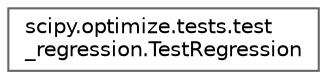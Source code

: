 digraph "Graphical Class Hierarchy"
{
 // LATEX_PDF_SIZE
  bgcolor="transparent";
  edge [fontname=Helvetica,fontsize=10,labelfontname=Helvetica,labelfontsize=10];
  node [fontname=Helvetica,fontsize=10,shape=box,height=0.2,width=0.4];
  rankdir="LR";
  Node0 [id="Node000000",label="scipy.optimize.tests.test\l_regression.TestRegression",height=0.2,width=0.4,color="grey40", fillcolor="white", style="filled",URL="$d1/d11/classscipy_1_1optimize_1_1tests_1_1test__regression_1_1TestRegression.html",tooltip=" "];
}
